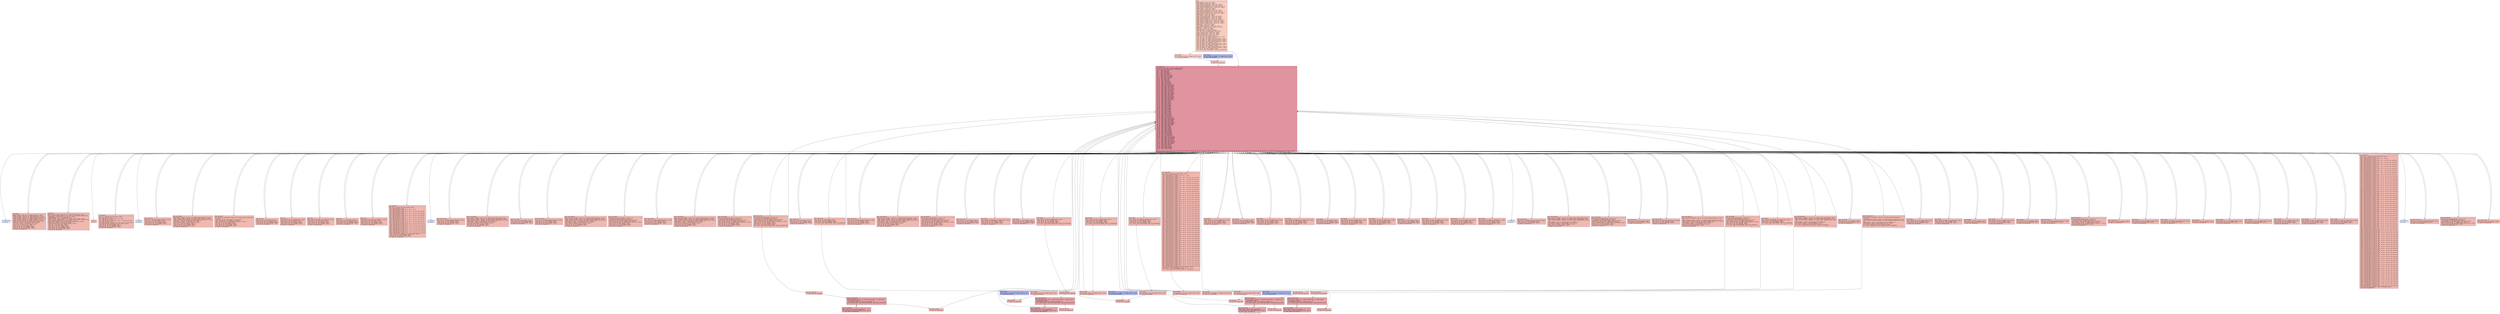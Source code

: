 digraph "CFG for 'chakravyuha_decrypt_string' function" {
	label="CFG for 'chakravyuha_decrypt_string' function";

	Node0x63c56a730540 [shape=record,color="#3d50c3ff", style=filled, fillcolor="#f08b6e70" fontname="Courier",label="{entry:\l|  %dummy.var258 = alloca i32, align 4\l  %cff.state186 = alloca i32, align 4\l  %fake.counter.phialloca182 = alloca i32, align 4\l  %fake.counter174.phialloca = alloca i32, align 4\l  %fake.counter.reload183.alloca = alloca i32, align 4\l  %fake.counter174.reload.alloca = alloca i32, align 4\l  %dummy.var163 = alloca i32, align 4\l  %cff.state110 = alloca i32, align 4\l  %fake.counter.phialloca106 = alloca i32, align 4\l  %fake.counter94.phialloca = alloca i32, align 4\l  %fake.counter.reload107.alloca = alloca i32, align 4\l  %fake.counter94.reload.alloca = alloca i32, align 4\l  %dummy.var83 = alloca i32, align 4\l  %cff.state62 = alloca i32, align 4\l  %fake.counter.phialloca56 = alloca i32, align 4\l  %fake.counter23.phialloca = alloca i32, align 4\l  %fake.counter30.phialloca = alloca i32, align 4\l  %fake.counter37.phialloca = alloca i32, align 4\l  %fake.counter.reload57.alloca = alloca i32, align 4\l  %fake.counter23.reload.alloca = alloca i32, align 4\l  %fake.counter30.reload.alloca = alloca i32, align 4\l  %fake.counter37.reload.alloca = alloca i32, align 4\l  %dummy.var12 = alloca i32, align 4\l  %cff.state5 = alloca i32, align 4\l  %fake.counter.phialloca = alloca i32, align 4\l  %fake.counter.reload.alloca = alloca i32, align 4\l  %dummy.var = alloca i32, align 4\l  %cff.state = alloca i32, align 4\l  %index.phialloca = alloca i32, align 4\l  store i32 undef, ptr %index.phialloca, align 4\l  store i32 0, ptr %index.phialloca, align 4\l  %index.reload2.alloca = alloca i32, align 4\l  %index.reload1.alloca = alloca i32, align 4\l  %index.reload.alloca = alloca i32, align 4\l  store i32 1, ptr %cff.state, align 4\l  store i32 undef, ptr %fake.counter.phialloca, align 4\l  store i32 4, ptr %cff.state5, align 4\l  store i32 undef, ptr %fake.counter.phialloca56, align 4\l  store i32 undef, ptr %fake.counter23.phialloca, align 4\l  store i32 undef, ptr %fake.counter30.phialloca, align 4\l  store i32 undef, ptr %fake.counter37.phialloca, align 4\l  store i32 14, ptr %cff.state62, align 4\l  store i32 undef, ptr %fake.counter.phialloca106, align 4\l  store i32 undef, ptr %fake.counter94.phialloca, align 4\l  store i32 48, ptr %cff.state110, align 4\l  store i32 undef, ptr %fake.counter.phialloca182, align 4\l  store i32 undef, ptr %fake.counter174.phialloca, align 4\l  store i32 67, ptr %cff.state186, align 4\l  br i1 false, label %fake.then292, label %cff.dispatch187\l|{<s0>T|<s1>F}}"];
	Node0x63c56a730540:s0 -> Node0x63c56a776b00;
	Node0x63c56a730540:s1 -> Node0x63c56a784c90;
	Node0x63c56a7304e0 [shape=record,color="#3d50c3ff", style=filled, fillcolor="#dc5d4a70" fontname="Courier",label="{loop_header:\l|  %index.reload3 = load i32, ptr %index.phialloca, align 4\l  %index.reload2 = load i32, ptr %index.phialloca, align 4\l  store i32 %index.reload2, ptr %index.reload2.alloca, align 4\l  %index.reload1 = load i32, ptr %index.phialloca, align 4\l  store i32 %index.reload1, ptr %index.reload1.alloca, align 4\l  %index.reload = load i32, ptr %index.phialloca, align 4\l  store i32 %index.reload, ptr %index.reload.alloca, align 4\l  %loop_cond = icmp slt i32 %index.reload3, %length\l  %cff.next = select i1 %loop_cond, i32 2, i32 3\l  store i32 %cff.next, ptr %cff.state, align 4\l  store i32 4, ptr %cff.state5, align 4\l  store i32 14, ptr %cff.state62, align 4\l  store i32 48, ptr %cff.state110, align 4\l  store i32 67, ptr %cff.state186, align 4\l  br label %cff.dispatch187\l}"];
	Node0x63c56a7304e0 -> Node0x63c56a784c90;
	Node0x63c56a7421f0 [shape=record,color="#3d50c3ff", style=filled, fillcolor="#dc5d4a70" fontname="Courier",label="{loop_body:\l|  %index.reload2.reload = load i32, ptr %index.reload2.alloca, align 4\l  %src_char_ptr = getelementptr i8, ptr %src_ptr, i32 %index.reload2.reload\l  %loaded_byte = load i8, ptr %src_char_ptr, align 1\l  %decrypted_byte = xor i8 %loaded_byte, 106\l  %index.reload1.reload = load i32, ptr %index.reload1.alloca, align 4\l  %dest_char_ptr = getelementptr i8, ptr %dest_ptr, i32 %index.reload1.reload\l  store i8 %decrypted_byte, ptr %dest_char_ptr, align 1\l  %index.reload.reload = load i32, ptr %index.reload.alloca, align 4\l  %next_index = add i32 %index.reload.reload, 1\l  store i32 %next_index, ptr %index.phialloca, align 4\l  store i32 1, ptr %cff.state, align 4\l  store i32 4, ptr %cff.state5, align 4\l  store i32 14, ptr %cff.state62, align 4\l  store i32 48, ptr %cff.state110, align 4\l  store i32 67, ptr %cff.state186, align 4\l  br label %cff.dispatch187\l}"];
	Node0x63c56a7421f0 -> Node0x63c56a784c90;
	Node0x63c56a742280 [shape=record,color="#3d50c3ff", style=filled, fillcolor="#f08b6e70" fontname="Courier",label="{loop_exit:\l|  ret void\l}"];
	Node0x63c56a742310 [shape=record,color="#3d50c3ff", style=filled, fillcolor="#dc5d4a70" fontname="Courier",label="{cff.dispatch:\l|  %cff.cur = load i32, ptr %cff.state, align 4\l  %0 = icmp eq i32 %cff.cur, 1\l  %cff.case.select = select i1 %0, i32 1, i32 5\l  %1 = icmp eq i32 %cff.cur, 2\l  %cff.case.select9 = select i1 %1, i32 2, i32 %cff.case.select\l  %2 = icmp eq i32 %cff.cur, 3\l  %cff.case.select10 = select i1 %2, i32 3, i32 %cff.case.select9\l  store i32 %cff.case.select10, ptr %cff.state5, align 4\l  store i32 14, ptr %cff.state62, align 4\l  store i32 48, ptr %cff.state110, align 4\l  store i32 67, ptr %cff.state186, align 4\l  br label %cff.dispatch187\l}"];
	Node0x63c56a742310 -> Node0x63c56a784c90;
	Node0x63c56a742370 [shape=record,color="#3d50c3ff", style=filled, fillcolor="#c7d7f070" fontname="Courier",label="{cff.default:\l|  unreachable\l}"];
	Node0x63c56a7477b0 [shape=record,color="#3d50c3ff", style=filled, fillcolor="#dc5d4a70" fontname="Courier",label="{fake.loop.entry:\l|  store i32 0, ptr %fake.counter.phialloca, align 4\l  store i32 7, ptr %cff.state5, align 4\l  store i32 14, ptr %cff.state62, align 4\l  store i32 48, ptr %cff.state110, align 4\l  store i32 67, ptr %cff.state186, align 4\l  br label %cff.dispatch187\l}"];
	Node0x63c56a7477b0 -> Node0x63c56a784c90;
	Node0x63c56a747840 [shape=record,color="#3d50c3ff", style=filled, fillcolor="#dc5d4a70" fontname="Courier",label="{fake.loop.header:\l|  %fake.counter.reload4 = load i32, ptr %fake.counter.phialloca, align 4\l  %fake.counter.reload = load i32, ptr %fake.counter.phialloca, align 4\l  store i32 %fake.counter.reload, ptr %fake.counter.reload.alloca, align 4\l  %fake.cond = icmp slt i32 %fake.counter.reload4, 10\l  %cff.next11 = select i1 %fake.cond, i32 8, i32 9\l  store i32 %cff.next11, ptr %cff.state5, align 4\l  store i32 14, ptr %cff.state62, align 4\l  store i32 48, ptr %cff.state110, align 4\l  store i32 67, ptr %cff.state186, align 4\l  br label %cff.dispatch187\l}"];
	Node0x63c56a747840 -> Node0x63c56a784c90;
	Node0x63c56a7478d0 [shape=record,color="#3d50c3ff", style=filled, fillcolor="#dc5d4a70" fontname="Courier",label="{fake.loop.body:\l|  %fake.counter.reload.reload = load i32, ptr %fake.counter.reload.alloca,\l... align 4\l  %fake.inc = add i32 %fake.counter.reload.reload, 1\l  store volatile i32 1, ptr %dummy.var, align 4\l  store i32 %fake.inc, ptr %fake.counter.phialloca, align 4\l  store i32 7, ptr %cff.state5, align 4\l  store i32 14, ptr %cff.state62, align 4\l  store i32 48, ptr %cff.state110, align 4\l  store i32 67, ptr %cff.state186, align 4\l  br label %cff.dispatch187\l}"];
	Node0x63c56a7478d0 -> Node0x63c56a784c90;
	Node0x63c56a747960 [shape=record,color="#3d50c3ff", style=filled, fillcolor="#dc5d4a70" fontname="Courier",label="{fake.loop.exit:\l|  store i32 4, ptr %cff.state5, align 4\l  store i32 14, ptr %cff.state62, align 4\l  store i32 48, ptr %cff.state110, align 4\l  store i32 67, ptr %cff.state186, align 4\l  br label %cff.dispatch187\l}"];
	Node0x63c56a747960 -> Node0x63c56a784c90;
	Node0x63c56a747f40 [shape=record,color="#3d50c3ff", style=filled, fillcolor="#dc5d4a70" fontname="Courier",label="{fake.then:\l|  store volatile i32 57, ptr %dummy.var, align 4\l  store i32 12, ptr %cff.state5, align 4\l  store i32 14, ptr %cff.state62, align 4\l  store i32 48, ptr %cff.state110, align 4\l  store i32 67, ptr %cff.state186, align 4\l  br label %cff.dispatch187\l}"];
	Node0x63c56a747f40 -> Node0x63c56a784c90;
	Node0x63c56a747fd0 [shape=record,color="#3d50c3ff", style=filled, fillcolor="#dc5d4a70" fontname="Courier",label="{fake.else:\l|  store volatile i32 17280, ptr %dummy.var, align 4\l  store i32 12, ptr %cff.state5, align 4\l  store i32 14, ptr %cff.state62, align 4\l  store i32 48, ptr %cff.state110, align 4\l  store i32 67, ptr %cff.state186, align 4\l  br label %cff.dispatch187\l}"];
	Node0x63c56a747fd0 -> Node0x63c56a784c90;
	Node0x63c56a748060 [shape=record,color="#3d50c3ff", style=filled, fillcolor="#dc5d4a70" fontname="Courier",label="{fake.merge:\l|  store i32 4, ptr %cff.state5, align 4\l  store i32 14, ptr %cff.state62, align 4\l  store i32 48, ptr %cff.state110, align 4\l  store i32 67, ptr %cff.state186, align 4\l  br label %cff.dispatch187\l}"];
	Node0x63c56a748060 -> Node0x63c56a784c90;
	Node0x63c56a7483c0 [shape=record,color="#3d50c3ff", style=filled, fillcolor="#dc5d4a70" fontname="Courier",label="{fake.block:\l|  store volatile i32 -2670, ptr %dummy.var, align 4\l  store i32 4, ptr %cff.state5, align 4\l  store i32 14, ptr %cff.state62, align 4\l  store i32 48, ptr %cff.state110, align 4\l  store i32 67, ptr %cff.state186, align 4\l  br label %cff.dispatch187\l}"];
	Node0x63c56a7483c0 -> Node0x63c56a784c90;
	Node0x63c56a747aa0 [shape=record,color="#3d50c3ff", style=filled, fillcolor="#dc5d4a70" fontname="Courier",label="{cff.dispatch6:\l|  %cff.cur8 = load i32, ptr %cff.state5, align 4\l  %3 = icmp eq i32 %cff.cur8, 1\l  %cff.case.select66 = select i1 %3, i32 1, i32 15\l  %4 = icmp eq i32 %cff.cur8, 2\l  %cff.case.select67 = select i1 %4, i32 2, i32 %cff.case.select66\l  %5 = icmp eq i32 %cff.cur8, 3\l  %cff.case.select68 = select i1 %5, i32 3, i32 %cff.case.select67\l  %6 = icmp eq i32 %cff.cur8, 4\l  %cff.case.select69 = select i1 %6, i32 4, i32 %cff.case.select68\l  %7 = icmp eq i32 %cff.cur8, 5\l  %cff.case.select70 = select i1 %7, i32 5, i32 %cff.case.select69\l  %8 = icmp eq i32 %cff.cur8, 6\l  %cff.case.select71 = select i1 %8, i32 6, i32 %cff.case.select70\l  %9 = icmp eq i32 %cff.cur8, 7\l  %cff.case.select72 = select i1 %9, i32 7, i32 %cff.case.select71\l  %10 = icmp eq i32 %cff.cur8, 8\l  %cff.case.select73 = select i1 %10, i32 8, i32 %cff.case.select72\l  %11 = icmp eq i32 %cff.cur8, 9\l  %cff.case.select74 = select i1 %11, i32 9, i32 %cff.case.select73\l  %12 = icmp eq i32 %cff.cur8, 10\l  %cff.case.select75 = select i1 %12, i32 10, i32 %cff.case.select74\l  %13 = icmp eq i32 %cff.cur8, 11\l  %cff.case.select76 = select i1 %13, i32 11, i32 %cff.case.select75\l  %14 = icmp eq i32 %cff.cur8, 12\l  %cff.case.select77 = select i1 %14, i32 12, i32 %cff.case.select76\l  %15 = icmp eq i32 %cff.cur8, 13\l  %cff.case.select78 = select i1 %15, i32 13, i32 %cff.case.select77\l  store i32 %cff.case.select78, ptr %cff.state62, align 4\l  store i32 48, ptr %cff.state110, align 4\l  store i32 67, ptr %cff.state186, align 4\l  br label %cff.dispatch187\l}"];
	Node0x63c56a747aa0 -> Node0x63c56a784c90;
	Node0x63c56a747b00 [shape=record,color="#3d50c3ff", style=filled, fillcolor="#c7d7f070" fontname="Courier",label="{cff.default7:\l|  unreachable\l}"];
	Node0x63c56a7488b0 [shape=record,color="#3d50c3ff", style=filled, fillcolor="#dc5d4a70" fontname="Courier",label="{fake.loop.entry13:\l|  store i32 0, ptr %fake.counter.phialloca56, align 4\l  store i32 17, ptr %cff.state62, align 4\l  store i32 48, ptr %cff.state110, align 4\l  store i32 67, ptr %cff.state186, align 4\l  br label %cff.dispatch187\l}"];
	Node0x63c56a7488b0 -> Node0x63c56a784c90;
	Node0x63c56a748910 [shape=record,color="#3d50c3ff", style=filled, fillcolor="#dc5d4a70" fontname="Courier",label="{fake.loop.header14:\l|  %fake.counter.reload58 = load i32, ptr %fake.counter.phialloca56, align 4\l  %fake.counter.reload57 = load i32, ptr %fake.counter.phialloca56, align 4\l  store i32 %fake.counter.reload57, ptr %fake.counter.reload57.alloca, align 4\l  %fake.cond17 = icmp slt i32 %fake.counter.reload58, 10\l  %cff.next79 = select i1 %fake.cond17, i32 18, i32 19\l  store i32 %cff.next79, ptr %cff.state62, align 4\l  store i32 48, ptr %cff.state110, align 4\l  store i32 67, ptr %cff.state186, align 4\l  br label %cff.dispatch187\l}"];
	Node0x63c56a748910 -> Node0x63c56a784c90;
	Node0x63c56a7489a0 [shape=record,color="#3d50c3ff", style=filled, fillcolor="#dc5d4a70" fontname="Courier",label="{fake.loop.body15:\l|  %fake.counter.reload57.reload = load i32, ptr\l... %fake.counter.reload57.alloca, align 4\l  %fake.inc18 = add i32 %fake.counter.reload57.reload, 1\l  store volatile i32 301, ptr %dummy.var12, align 4\l  store i32 %fake.inc18, ptr %fake.counter.phialloca56, align 4\l  store i32 17, ptr %cff.state62, align 4\l  store i32 48, ptr %cff.state110, align 4\l  store i32 67, ptr %cff.state186, align 4\l  br i1 false, label %fake.loop.entry265, label %cff.dispatch187\l|{<s0>T|<s1>F}}"];
	Node0x63c56a7489a0:s0 -> Node0x63c56a774af0;
	Node0x63c56a7489a0:s1 -> Node0x63c56a784c90;
	Node0x63c56a748a30 [shape=record,color="#3d50c3ff", style=filled, fillcolor="#dc5d4a70" fontname="Courier",label="{fake.loop.exit16:\l|  store i32 14, ptr %cff.state62, align 4\l  store i32 48, ptr %cff.state110, align 4\l  store i32 67, ptr %cff.state186, align 4\l  br label %cff.dispatch187\l}"];
	Node0x63c56a748a30 -> Node0x63c56a784c90;
	Node0x63c56a749100 [shape=record,color="#3d50c3ff", style=filled, fillcolor="#dc5d4a70" fontname="Courier",label="{fake.loop.entry19:\l|  store i32 0, ptr %fake.counter23.phialloca, align 4\l  store i32 21, ptr %cff.state62, align 4\l  store i32 48, ptr %cff.state110, align 4\l  store i32 67, ptr %cff.state186, align 4\l  br label %cff.dispatch187\l}"];
	Node0x63c56a749100 -> Node0x63c56a784c90;
	Node0x63c56a752850 [shape=record,color="#3d50c3ff", style=filled, fillcolor="#dc5d4a70" fontname="Courier",label="{fake.loop.header20:\l|  %fake.counter23.reload59 = load i32, ptr %fake.counter23.phialloca, align 4\l  %fake.counter23.reload = load i32, ptr %fake.counter23.phialloca, align 4\l  store i32 %fake.counter23.reload, ptr %fake.counter23.reload.alloca, align 4\l  %fake.cond24 = icmp slt i32 %fake.counter23.reload59, 10\l  %cff.next80 = select i1 %fake.cond24, i32 22, i32 23\l  store i32 %cff.next80, ptr %cff.state62, align 4\l  store i32 48, ptr %cff.state110, align 4\l  store i32 67, ptr %cff.state186, align 4\l  br label %cff.dispatch187\l}"];
	Node0x63c56a752850 -> Node0x63c56a784c90;
	Node0x63c56a7528e0 [shape=record,color="#3d50c3ff", style=filled, fillcolor="#dc5d4a70" fontname="Courier",label="{fake.loop.body21:\l|  %fake.counter23.reload.reload = load i32, ptr\l... %fake.counter23.reload.alloca, align 4\l  %fake.inc25 = add i32 %fake.counter23.reload.reload, 1\l  store volatile i32 146, ptr %dummy.var12, align 4\l  store i32 %fake.inc25, ptr %fake.counter23.phialloca, align 4\l  store i32 21, ptr %cff.state62, align 4\l  store i32 48, ptr %cff.state110, align 4\l  store i32 67, ptr %cff.state186, align 4\l  br label %cff.dispatch187\l}"];
	Node0x63c56a7528e0 -> Node0x63c56a784c90;
	Node0x63c56a752970 [shape=record,color="#3d50c3ff", style=filled, fillcolor="#dc5d4a70" fontname="Courier",label="{fake.loop.exit22:\l|  store i32 14, ptr %cff.state62, align 4\l  store i32 48, ptr %cff.state110, align 4\l  store i32 67, ptr %cff.state186, align 4\l  br i1 false, label %fake.then289, label %cff.dispatch187\l|{<s0>T|<s1>F}}"];
	Node0x63c56a752970:s0 -> Node0x63c56a776680;
	Node0x63c56a752970:s1 -> Node0x63c56a784c90;
	Node0x63c56a7530a0 [shape=record,color="#3d50c3ff", style=filled, fillcolor="#dc5d4a70" fontname="Courier",label="{fake.loop.entry26:\l|  store i32 0, ptr %fake.counter30.phialloca, align 4\l  store i32 25, ptr %cff.state62, align 4\l  store i32 48, ptr %cff.state110, align 4\l  store i32 67, ptr %cff.state186, align 4\l  br label %cff.dispatch187\l}"];
	Node0x63c56a7530a0 -> Node0x63c56a784c90;
	Node0x63c56a753130 [shape=record,color="#3d50c3ff", style=filled, fillcolor="#dc5d4a70" fontname="Courier",label="{fake.loop.header27:\l|  %fake.counter30.reload60 = load i32, ptr %fake.counter30.phialloca, align 4\l  %fake.counter30.reload = load i32, ptr %fake.counter30.phialloca, align 4\l  store i32 %fake.counter30.reload, ptr %fake.counter30.reload.alloca, align 4\l  %fake.cond31 = icmp slt i32 %fake.counter30.reload60, 10\l  %cff.next81 = select i1 %fake.cond31, i32 26, i32 27\l  store i32 %cff.next81, ptr %cff.state62, align 4\l  store i32 48, ptr %cff.state110, align 4\l  store i32 67, ptr %cff.state186, align 4\l  br label %cff.dispatch187\l}"];
	Node0x63c56a753130 -> Node0x63c56a784c90;
	Node0x63c56a7531c0 [shape=record,color="#3d50c3ff", style=filled, fillcolor="#dc5d4a70" fontname="Courier",label="{fake.loop.body28:\l|  %fake.counter30.reload.reload = load i32, ptr\l... %fake.counter30.reload.alloca, align 4\l  %fake.inc32 = add i32 %fake.counter30.reload.reload, 1\l  store volatile i32 85, ptr %dummy.var12, align 4\l  store i32 %fake.inc32, ptr %fake.counter30.phialloca, align 4\l  store i32 25, ptr %cff.state62, align 4\l  store i32 48, ptr %cff.state110, align 4\l  store i32 67, ptr %cff.state186, align 4\l  br label %cff.dispatch187\l}"];
	Node0x63c56a7531c0 -> Node0x63c56a784c90;
	Node0x63c56a753250 [shape=record,color="#3d50c3ff", style=filled, fillcolor="#dc5d4a70" fontname="Courier",label="{fake.loop.exit29:\l|  store i32 14, ptr %cff.state62, align 4\l  store i32 48, ptr %cff.state110, align 4\l  store i32 67, ptr %cff.state186, align 4\l  br label %cff.dispatch187\l}"];
	Node0x63c56a753250 -> Node0x63c56a784c90;
	Node0x63c56a7538f0 [shape=record,color="#3d50c3ff", style=filled, fillcolor="#dc5d4a70" fontname="Courier",label="{fake.loop.entry33:\l|  store i32 0, ptr %fake.counter37.phialloca, align 4\l  store i32 29, ptr %cff.state62, align 4\l  store i32 48, ptr %cff.state110, align 4\l  store i32 67, ptr %cff.state186, align 4\l  br label %cff.dispatch187\l}"];
	Node0x63c56a7538f0 -> Node0x63c56a784c90;
	Node0x63c56a753980 [shape=record,color="#3d50c3ff", style=filled, fillcolor="#dc5d4a70" fontname="Courier",label="{fake.loop.header34:\l|  %fake.counter37.reload61 = load i32, ptr %fake.counter37.phialloca, align 4\l  %fake.counter37.reload = load i32, ptr %fake.counter37.phialloca, align 4\l  store i32 %fake.counter37.reload, ptr %fake.counter37.reload.alloca, align 4\l  %fake.cond38 = icmp slt i32 %fake.counter37.reload61, 10\l  %cff.next82 = select i1 %fake.cond38, i32 30, i32 31\l  store i32 %cff.next82, ptr %cff.state62, align 4\l  store i32 48, ptr %cff.state110, align 4\l  store i32 67, ptr %cff.state186, align 4\l  br label %cff.dispatch187\l}"];
	Node0x63c56a753980 -> Node0x63c56a784c90;
	Node0x63c56a753a10 [shape=record,color="#3d50c3ff", style=filled, fillcolor="#dc5d4a70" fontname="Courier",label="{fake.loop.body35:\l|  %fake.counter37.reload.reload = load i32, ptr\l... %fake.counter37.reload.alloca, align 4\l  %fake.inc39 = add i32 %fake.counter37.reload.reload, 1\l  store volatile i32 216, ptr %dummy.var12, align 4\l  store i32 %fake.inc39, ptr %fake.counter37.phialloca, align 4\l  store i32 29, ptr %cff.state62, align 4\l  store i32 48, ptr %cff.state110, align 4\l  store i32 67, ptr %cff.state186, align 4\l  br label %cff.dispatch187\l}"];
	Node0x63c56a753a10 -> Node0x63c56a784c90;
	Node0x63c56a753aa0 [shape=record,color="#3d50c3ff", style=filled, fillcolor="#dc5d4a70" fontname="Courier",label="{fake.loop.exit36:\l|  store i32 14, ptr %cff.state62, align 4\l  store i32 48, ptr %cff.state110, align 4\l  store i32 67, ptr %cff.state186, align 4\l  br label %cff.dispatch187\l}"];
	Node0x63c56a753aa0 -> Node0x63c56a784c90;
	Node0x63c56a754110 [shape=record,color="#3d50c3ff", style=filled, fillcolor="#dc5d4a70" fontname="Courier",label="{fake.then40:\l|  store volatile i32 87, ptr %dummy.var12, align 4\l  store i32 34, ptr %cff.state62, align 4\l  store i32 48, ptr %cff.state110, align 4\l  store i32 67, ptr %cff.state186, align 4\l  br i1 false, label %fake.loop.entry279, label %cff.dispatch187\l|{<s0>T|<s1>F}}"];
	Node0x63c56a754110:s0 -> Node0x63c56a775a70;
	Node0x63c56a754110:s1 -> Node0x63c56a784c90;
	Node0x63c56a7541a0 [shape=record,color="#3d50c3ff", style=filled, fillcolor="#dc5d4a70" fontname="Courier",label="{fake.else41:\l|  store volatile i32 87091200, ptr %dummy.var12, align 4\l  store i32 34, ptr %cff.state62, align 4\l  store i32 48, ptr %cff.state110, align 4\l  store i32 67, ptr %cff.state186, align 4\l  br label %cff.dispatch187\l}"];
	Node0x63c56a7541a0 -> Node0x63c56a784c90;
	Node0x63c56a754230 [shape=record,color="#3d50c3ff", style=filled, fillcolor="#dc5d4a70" fontname="Courier",label="{fake.merge42:\l|  store i32 14, ptr %cff.state62, align 4\l  store i32 48, ptr %cff.state110, align 4\l  store i32 67, ptr %cff.state186, align 4\l  br label %cff.dispatch187\l}"];
	Node0x63c56a754230 -> Node0x63c56a784c90;
	Node0x63c56a754590 [shape=record,color="#3d50c3ff", style=filled, fillcolor="#dc5d4a70" fontname="Courier",label="{fake.then43:\l|  store volatile i32 57, ptr %dummy.var12, align 4\l  store i32 37, ptr %cff.state62, align 4\l  store i32 48, ptr %cff.state110, align 4\l  store i32 67, ptr %cff.state186, align 4\l  br label %cff.dispatch187\l}"];
	Node0x63c56a754590 -> Node0x63c56a784c90;
	Node0x63c56a754620 [shape=record,color="#3d50c3ff", style=filled, fillcolor="#dc5d4a70" fontname="Courier",label="{fake.else44:\l|  store volatile i32 17280, ptr %dummy.var12, align 4\l  store i32 37, ptr %cff.state62, align 4\l  store i32 48, ptr %cff.state110, align 4\l  store i32 67, ptr %cff.state186, align 4\l  br i1 false, label %fake.then286, label %cff.dispatch187\l|{<s0>T|<s1>F}}"];
	Node0x63c56a754620:s0 -> Node0x63c56a776200;
	Node0x63c56a754620:s1 -> Node0x63c56a784c90;
	Node0x63c56a7546b0 [shape=record,color="#3d50c3ff", style=filled, fillcolor="#dc5d4a70" fontname="Courier",label="{fake.merge45:\l|  store i32 14, ptr %cff.state62, align 4\l  store i32 48, ptr %cff.state110, align 4\l  store i32 67, ptr %cff.state186, align 4\l  br label %cff.dispatch187\l}"];
	Node0x63c56a7546b0 -> Node0x63c56a784c90;
	Node0x63c56a754a10 [shape=record,color="#3d50c3ff", style=filled, fillcolor="#dc5d4a70" fontname="Courier",label="{fake.then46:\l|  store volatile i32 87, ptr %dummy.var12, align 4\l  store i32 40, ptr %cff.state62, align 4\l  store i32 48, ptr %cff.state110, align 4\l  store i32 67, ptr %cff.state186, align 4\l  br label %cff.dispatch187\l}"];
	Node0x63c56a754a10 -> Node0x63c56a784c90;
	Node0x63c56a754aa0 [shape=record,color="#3d50c3ff", style=filled, fillcolor="#dc5d4a70" fontname="Courier",label="{fake.else47:\l|  store volatile i32 87091200, ptr %dummy.var12, align 4\l  store i32 40, ptr %cff.state62, align 4\l  store i32 48, ptr %cff.state110, align 4\l  store i32 67, ptr %cff.state186, align 4\l  br label %cff.dispatch187\l}"];
	Node0x63c56a754aa0 -> Node0x63c56a784c90;
	Node0x63c56a754b30 [shape=record,color="#3d50c3ff", style=filled, fillcolor="#dc5d4a70" fontname="Courier",label="{fake.merge48:\l|  store i32 14, ptr %cff.state62, align 4\l  store i32 48, ptr %cff.state110, align 4\l  store i32 67, ptr %cff.state186, align 4\l  br label %cff.dispatch187\l}"];
	Node0x63c56a754b30 -> Node0x63c56a784c90;
	Node0x63c56a754e90 [shape=record,color="#3d50c3ff", style=filled, fillcolor="#dc5d4a70" fontname="Courier",label="{fake.then49:\l|  store volatile i32 48, ptr %dummy.var12, align 4\l  store i32 43, ptr %cff.state62, align 4\l  store i32 48, ptr %cff.state110, align 4\l  store i32 67, ptr %cff.state186, align 4\l  br label %cff.dispatch187\l}"];
	Node0x63c56a754e90 -> Node0x63c56a784c90;
	Node0x63c56a754f20 [shape=record,color="#3d50c3ff", style=filled, fillcolor="#dc5d4a70" fontname="Courier",label="{fake.else50:\l|  store volatile i32 576, ptr %dummy.var12, align 4\l  store i32 43, ptr %cff.state62, align 4\l  store i32 48, ptr %cff.state110, align 4\l  store i32 67, ptr %cff.state186, align 4\l  br label %cff.dispatch187\l}"];
	Node0x63c56a754f20 -> Node0x63c56a784c90;
	Node0x63c56a754fb0 [shape=record,color="#3d50c3ff", style=filled, fillcolor="#dc5d4a70" fontname="Courier",label="{fake.merge51:\l|  store i32 14, ptr %cff.state62, align 4\l  store i32 48, ptr %cff.state110, align 4\l  store i32 67, ptr %cff.state186, align 4\l  br label %cff.dispatch187\l}"];
	Node0x63c56a754fb0 -> Node0x63c56a784c90;
	Node0x63c56a755310 [shape=record,color="#3d50c3ff", style=filled, fillcolor="#dc5d4a70" fontname="Courier",label="{fake.block52:\l|  store volatile i32 961, ptr %dummy.var12, align 4\l  store i32 14, ptr %cff.state62, align 4\l  store i32 48, ptr %cff.state110, align 4\l  store i32 67, ptr %cff.state186, align 4\l  br label %cff.dispatch187\l}"];
	Node0x63c56a755310 -> Node0x63c56a784c90;
	Node0x63c56a7555b0 [shape=record,color="#3d50c3ff", style=filled, fillcolor="#dc5d4a70" fontname="Courier",label="{fake.block53:\l|  store volatile i32 0, ptr %dummy.var12, align 4\l  store i32 14, ptr %cff.state62, align 4\l  store i32 48, ptr %cff.state110, align 4\l  store i32 67, ptr %cff.state186, align 4\l  br label %cff.dispatch187\l}"];
	Node0x63c56a7555b0 -> Node0x63c56a784c90;
	Node0x63c56a755790 [shape=record,color="#3d50c3ff", style=filled, fillcolor="#dc5d4a70" fontname="Courier",label="{fake.block54:\l|  store volatile i32 51, ptr %dummy.var12, align 4\l  store i32 14, ptr %cff.state62, align 4\l  store i32 48, ptr %cff.state110, align 4\l  store i32 67, ptr %cff.state186, align 4\l  br i1 false, label %fake.block299, label %cff.dispatch187\l|{<s0>T|<s1>F}}"];
	Node0x63c56a755790:s0 -> Node0x63c56a777670;
	Node0x63c56a755790:s1 -> Node0x63c56a784c90;
	Node0x63c56a74b4b0 [shape=record,color="#3d50c3ff", style=filled, fillcolor="#dc5d4a70" fontname="Courier",label="{fake.block55:\l|  store volatile i32 1008, ptr %dummy.var12, align 4\l  store i32 14, ptr %cff.state62, align 4\l  store i32 48, ptr %cff.state110, align 4\l  store i32 67, ptr %cff.state186, align 4\l  br label %cff.dispatch187\l}"];
	Node0x63c56a74b4b0 -> Node0x63c56a784c90;
	Node0x63c56a748b70 [shape=record,color="#3d50c3ff", style=filled, fillcolor="#dc5d4a70" fontname="Courier",label="{cff.dispatch63:\l|  %cff.cur65 = load i32, ptr %cff.state62, align 4\l  %16 = icmp eq i32 %cff.cur65, 1\l  %cff.case.select114 = select i1 %16, i32 1, i32 49\l  %17 = icmp eq i32 %cff.cur65, 2\l  %cff.case.select115 = select i1 %17, i32 2, i32 %cff.case.select114\l  %18 = icmp eq i32 %cff.cur65, 3\l  %cff.case.select116 = select i1 %18, i32 3, i32 %cff.case.select115\l  %19 = icmp eq i32 %cff.cur65, 4\l  %cff.case.select117 = select i1 %19, i32 4, i32 %cff.case.select116\l  %20 = icmp eq i32 %cff.cur65, 5\l  %cff.case.select118 = select i1 %20, i32 5, i32 %cff.case.select117\l  %21 = icmp eq i32 %cff.cur65, 6\l  %cff.case.select119 = select i1 %21, i32 6, i32 %cff.case.select118\l  %22 = icmp eq i32 %cff.cur65, 7\l  %cff.case.select120 = select i1 %22, i32 7, i32 %cff.case.select119\l  %23 = icmp eq i32 %cff.cur65, 8\l  %cff.case.select121 = select i1 %23, i32 8, i32 %cff.case.select120\l  %24 = icmp eq i32 %cff.cur65, 9\l  %cff.case.select122 = select i1 %24, i32 9, i32 %cff.case.select121\l  %25 = icmp eq i32 %cff.cur65, 10\l  %cff.case.select123 = select i1 %25, i32 10, i32 %cff.case.select122\l  %26 = icmp eq i32 %cff.cur65, 11\l  %cff.case.select124 = select i1 %26, i32 11, i32 %cff.case.select123\l  %27 = icmp eq i32 %cff.cur65, 12\l  %cff.case.select125 = select i1 %27, i32 12, i32 %cff.case.select124\l  %28 = icmp eq i32 %cff.cur65, 13\l  %cff.case.select126 = select i1 %28, i32 13, i32 %cff.case.select125\l  %29 = icmp eq i32 %cff.cur65, 14\l  %cff.case.select127 = select i1 %29, i32 14, i32 %cff.case.select126\l  %30 = icmp eq i32 %cff.cur65, 15\l  %cff.case.select128 = select i1 %30, i32 15, i32 %cff.case.select127\l  %31 = icmp eq i32 %cff.cur65, 16\l  %cff.case.select129 = select i1 %31, i32 16, i32 %cff.case.select128\l  %32 = icmp eq i32 %cff.cur65, 17\l  %cff.case.select130 = select i1 %32, i32 17, i32 %cff.case.select129\l  %33 = icmp eq i32 %cff.cur65, 18\l  %cff.case.select131 = select i1 %33, i32 18, i32 %cff.case.select130\l  %34 = icmp eq i32 %cff.cur65, 19\l  %cff.case.select132 = select i1 %34, i32 19, i32 %cff.case.select131\l  %35 = icmp eq i32 %cff.cur65, 20\l  %cff.case.select133 = select i1 %35, i32 20, i32 %cff.case.select132\l  %36 = icmp eq i32 %cff.cur65, 21\l  %cff.case.select134 = select i1 %36, i32 21, i32 %cff.case.select133\l  %37 = icmp eq i32 %cff.cur65, 22\l  %cff.case.select135 = select i1 %37, i32 22, i32 %cff.case.select134\l  %38 = icmp eq i32 %cff.cur65, 23\l  %cff.case.select136 = select i1 %38, i32 23, i32 %cff.case.select135\l  %39 = icmp eq i32 %cff.cur65, 24\l  %cff.case.select137 = select i1 %39, i32 24, i32 %cff.case.select136\l  %40 = icmp eq i32 %cff.cur65, 25\l  %cff.case.select138 = select i1 %40, i32 25, i32 %cff.case.select137\l  %41 = icmp eq i32 %cff.cur65, 26\l  %cff.case.select139 = select i1 %41, i32 26, i32 %cff.case.select138\l  %42 = icmp eq i32 %cff.cur65, 27\l  %cff.case.select140 = select i1 %42, i32 27, i32 %cff.case.select139\l  %43 = icmp eq i32 %cff.cur65, 28\l  %cff.case.select141 = select i1 %43, i32 28, i32 %cff.case.select140\l  %44 = icmp eq i32 %cff.cur65, 29\l  %cff.case.select142 = select i1 %44, i32 29, i32 %cff.case.select141\l  %45 = icmp eq i32 %cff.cur65, 30\l  %cff.case.select143 = select i1 %45, i32 30, i32 %cff.case.select142\l  %46 = icmp eq i32 %cff.cur65, 31\l  %cff.case.select144 = select i1 %46, i32 31, i32 %cff.case.select143\l  %47 = icmp eq i32 %cff.cur65, 32\l  %cff.case.select145 = select i1 %47, i32 32, i32 %cff.case.select144\l  %48 = icmp eq i32 %cff.cur65, 33\l  %cff.case.select146 = select i1 %48, i32 33, i32 %cff.case.select145\l  %49 = icmp eq i32 %cff.cur65, 34\l  %cff.case.select147 = select i1 %49, i32 34, i32 %cff.case.select146\l  %50 = icmp eq i32 %cff.cur65, 35\l  %cff.case.select148 = select i1 %50, i32 35, i32 %cff.case.select147\l  %51 = icmp eq i32 %cff.cur65, 36\l  %cff.case.select149 = select i1 %51, i32 36, i32 %cff.case.select148\l  %52 = icmp eq i32 %cff.cur65, 37\l  %cff.case.select150 = select i1 %52, i32 37, i32 %cff.case.select149\l  %53 = icmp eq i32 %cff.cur65, 38\l  %cff.case.select151 = select i1 %53, i32 38, i32 %cff.case.select150\l  %54 = icmp eq i32 %cff.cur65, 39\l  %cff.case.select152 = select i1 %54, i32 39, i32 %cff.case.select151\l  %55 = icmp eq i32 %cff.cur65, 40\l  %cff.case.select153 = select i1 %55, i32 40, i32 %cff.case.select152\l  %56 = icmp eq i32 %cff.cur65, 41\l  %cff.case.select154 = select i1 %56, i32 41, i32 %cff.case.select153\l  %57 = icmp eq i32 %cff.cur65, 42\l  %cff.case.select155 = select i1 %57, i32 42, i32 %cff.case.select154\l  %58 = icmp eq i32 %cff.cur65, 43\l  %cff.case.select156 = select i1 %58, i32 43, i32 %cff.case.select155\l  %59 = icmp eq i32 %cff.cur65, 44\l  %cff.case.select157 = select i1 %59, i32 44, i32 %cff.case.select156\l  %60 = icmp eq i32 %cff.cur65, 45\l  %cff.case.select158 = select i1 %60, i32 45, i32 %cff.case.select157\l  %61 = icmp eq i32 %cff.cur65, 46\l  %cff.case.select159 = select i1 %61, i32 46, i32 %cff.case.select158\l  %62 = icmp eq i32 %cff.cur65, 47\l  %cff.case.select160 = select i1 %62, i32 47, i32 %cff.case.select159\l  store i32 %cff.case.select160, ptr %cff.state110, align 4\l  store i32 67, ptr %cff.state186, align 4\l  br i1 false, label %fake.block298, label %cff.dispatch187\l|{<s0>T|<s1>F}}"];
	Node0x63c56a748b70:s0 -> Node0x63c56a777400;
	Node0x63c56a748b70:s1 -> Node0x63c56a784c90;
	Node0x63c56a748bd0 [shape=record,color="#3d50c3ff", style=filled, fillcolor="#cbd8ee70" fontname="Courier",label="{cff.default64:\l|  unreachable\l}"];
	Node0x63c56a7514e0 [shape=record,color="#3d50c3ff", style=filled, fillcolor="#dc5d4a70" fontname="Courier",label="{fake.loop.entry84:\l|  store i32 0, ptr %fake.counter.phialloca106, align 4\l  store i32 51, ptr %cff.state110, align 4\l  store i32 67, ptr %cff.state186, align 4\l  br label %cff.dispatch187\l}"];
	Node0x63c56a7514e0 -> Node0x63c56a784c90;
	Node0x63c56a751540 [shape=record,color="#3d50c3ff", style=filled, fillcolor="#dc5d4a70" fontname="Courier",label="{fake.loop.header85:\l|  %fake.counter.reload108 = load i32, ptr %fake.counter.phialloca106, align 4\l  %fake.counter.reload107 = load i32, ptr %fake.counter.phialloca106, align 4\l  store i32 %fake.counter.reload107, ptr %fake.counter.reload107.alloca, align\l... 4\l  %fake.cond88 = icmp slt i32 %fake.counter.reload108, 10\l  %cff.next161 = select i1 %fake.cond88, i32 52, i32 53\l  store i32 %cff.next161, ptr %cff.state110, align 4\l  store i32 67, ptr %cff.state186, align 4\l  br label %cff.dispatch187\l}"];
	Node0x63c56a751540 -> Node0x63c56a784c90;
	Node0x63c56a7515d0 [shape=record,color="#3d50c3ff", style=filled, fillcolor="#dc5d4a70" fontname="Courier",label="{fake.loop.body86:\l|  %fake.counter.reload107.reload = load i32, ptr\l... %fake.counter.reload107.alloca, align 4\l  %fake.inc89 = add i32 %fake.counter.reload107.reload, 1\l  store volatile i32 2436, ptr %dummy.var83, align 4\l  store i32 %fake.inc89, ptr %fake.counter.phialloca106, align 4\l  store i32 51, ptr %cff.state110, align 4\l  store i32 67, ptr %cff.state186, align 4\l  br label %cff.dispatch187\l}"];
	Node0x63c56a7515d0 -> Node0x63c56a784c90;
	Node0x63c56a751660 [shape=record,color="#3d50c3ff", style=filled, fillcolor="#dc5d4a70" fontname="Courier",label="{fake.loop.exit87:\l|  store i32 48, ptr %cff.state110, align 4\l  store i32 67, ptr %cff.state186, align 4\l  br label %cff.dispatch187\l}"];
	Node0x63c56a751660 -> Node0x63c56a784c90;
	Node0x63c56a751d00 [shape=record,color="#3d50c3ff", style=filled, fillcolor="#dc5d4a70" fontname="Courier",label="{fake.loop.entry90:\l|  store i32 0, ptr %fake.counter94.phialloca, align 4\l  store i32 55, ptr %cff.state110, align 4\l  store i32 67, ptr %cff.state186, align 4\l  br label %cff.dispatch187\l}"];
	Node0x63c56a751d00 -> Node0x63c56a784c90;
	Node0x63c56a751d90 [shape=record,color="#3d50c3ff", style=filled, fillcolor="#dc5d4a70" fontname="Courier",label="{fake.loop.header91:\l|  %fake.counter94.reload109 = load i32, ptr %fake.counter94.phialloca, align\l... 4\l  %fake.counter94.reload = load i32, ptr %fake.counter94.phialloca, align 4\l  store i32 %fake.counter94.reload, ptr %fake.counter94.reload.alloca, align 4\l  %fake.cond95 = icmp slt i32 %fake.counter94.reload109, 10\l  %cff.next162 = select i1 %fake.cond95, i32 56, i32 57\l  store i32 %cff.next162, ptr %cff.state110, align 4\l  store i32 67, ptr %cff.state186, align 4\l  br label %cff.dispatch187\l}"];
	Node0x63c56a751d90 -> Node0x63c56a784c90;
	Node0x63c56a751e20 [shape=record,color="#3d50c3ff", style=filled, fillcolor="#dc5d4a70" fontname="Courier",label="{fake.loop.body92:\l|  %fake.counter94.reload.reload = load i32, ptr\l... %fake.counter94.reload.alloca, align 4\l  %fake.inc96 = add i32 %fake.counter94.reload.reload, 1\l  store volatile i32 20, ptr %dummy.var83, align 4\l  store i32 %fake.inc96, ptr %fake.counter94.phialloca, align 4\l  store i32 55, ptr %cff.state110, align 4\l  store i32 67, ptr %cff.state186, align 4\l  br i1 false, label %fake.block300, label %cff.dispatch187\l|{<s0>T|<s1>F}}"];
	Node0x63c56a751e20:s0 -> Node0x63c56a777850;
	Node0x63c56a751e20:s1 -> Node0x63c56a784c90;
	Node0x63c56a751eb0 [shape=record,color="#3d50c3ff", style=filled, fillcolor="#dc5d4a70" fontname="Courier",label="{fake.loop.exit93:\l|  store i32 48, ptr %cff.state110, align 4\l  store i32 67, ptr %cff.state186, align 4\l  br label %cff.dispatch187\l}"];
	Node0x63c56a751eb0 -> Node0x63c56a784c90;
	Node0x63c56a752490 [shape=record,color="#3d50c3ff", style=filled, fillcolor="#dc5d4a70" fontname="Courier",label="{fake.then97:\l|  store volatile i32 52, ptr %dummy.var83, align 4\l  store i32 60, ptr %cff.state110, align 4\l  store i32 67, ptr %cff.state186, align 4\l  br label %cff.dispatch187\l}"];
	Node0x63c56a752490 -> Node0x63c56a784c90;
	Node0x63c56a752520 [shape=record,color="#3d50c3ff", style=filled, fillcolor="#dc5d4a70" fontname="Courier",label="{fake.else98:\l|  store volatile i32 2880, ptr %dummy.var83, align 4\l  store i32 60, ptr %cff.state110, align 4\l  store i32 67, ptr %cff.state186, align 4\l  br label %cff.dispatch187\l}"];
	Node0x63c56a752520 -> Node0x63c56a784c90;
	Node0x63c56a7525b0 [shape=record,color="#3d50c3ff", style=filled, fillcolor="#dc5d4a70" fontname="Courier",label="{fake.merge99:\l|  store i32 48, ptr %cff.state110, align 4\l  store i32 67, ptr %cff.state186, align 4\l  br label %cff.dispatch187\l}"];
	Node0x63c56a7525b0 -> Node0x63c56a784c90;
	Node0x63c56a769360 [shape=record,color="#3d50c3ff", style=filled, fillcolor="#dc5d4a70" fontname="Courier",label="{fake.then100:\l|  store volatile i32 87, ptr %dummy.var83, align 4\l  store i32 63, ptr %cff.state110, align 4\l  store i32 67, ptr %cff.state186, align 4\l  br label %cff.dispatch187\l}"];
	Node0x63c56a769360 -> Node0x63c56a784c90;
	Node0x63c56a7693f0 [shape=record,color="#3d50c3ff", style=filled, fillcolor="#dc5d4a70" fontname="Courier",label="{fake.else101:\l|  store volatile i32 87091200, ptr %dummy.var83, align 4\l  store i32 63, ptr %cff.state110, align 4\l  store i32 67, ptr %cff.state186, align 4\l  br i1 false, label %fake.then295, label %cff.dispatch187\l|{<s0>T|<s1>F}}"];
	Node0x63c56a7693f0:s0 -> Node0x63c56a776f80;
	Node0x63c56a7693f0:s1 -> Node0x63c56a784c90;
	Node0x63c56a769480 [shape=record,color="#3d50c3ff", style=filled, fillcolor="#dc5d4a70" fontname="Courier",label="{fake.merge102:\l|  store i32 48, ptr %cff.state110, align 4\l  store i32 67, ptr %cff.state186, align 4\l  br label %cff.dispatch187\l}"];
	Node0x63c56a769480 -> Node0x63c56a784c90;
	Node0x63c56a7697e0 [shape=record,color="#3d50c3ff", style=filled, fillcolor="#dc5d4a70" fontname="Courier",label="{fake.block103:\l|  store volatile i32 0, ptr %dummy.var83, align 4\l  store i32 48, ptr %cff.state110, align 4\l  store i32 67, ptr %cff.state186, align 4\l  br label %cff.dispatch187\l}"];
	Node0x63c56a7697e0 -> Node0x63c56a784c90;
	Node0x63c56a7699c0 [shape=record,color="#3d50c3ff", style=filled, fillcolor="#dc5d4a70" fontname="Courier",label="{fake.block104:\l|  store volatile i32 264, ptr %dummy.var83, align 4\l  store i32 48, ptr %cff.state110, align 4\l  store i32 67, ptr %cff.state186, align 4\l  br label %cff.dispatch187\l}"];
	Node0x63c56a7699c0 -> Node0x63c56a784c90;
	Node0x63c56a769cc0 [shape=record,color="#3d50c3ff", style=filled, fillcolor="#dc5d4a70" fontname="Courier",label="{fake.block105:\l|  store volatile i32 -1286, ptr %dummy.var83, align 4\l  store i32 48, ptr %cff.state110, align 4\l  store i32 67, ptr %cff.state186, align 4\l  br label %cff.dispatch187\l}"];
	Node0x63c56a769cc0 -> Node0x63c56a784c90;
	Node0x63c56a7517a0 [shape=record,color="#3d50c3ff", style=filled, fillcolor="#dc5d4a70" fontname="Courier",label="{cff.dispatch111:\l|  %cff.cur113 = load i32, ptr %cff.state110, align 4\l  %63 = icmp eq i32 %cff.cur113, 1\l  %cff.case.select190 = select i1 %63, i32 1, i32 68\l  %64 = icmp eq i32 %cff.cur113, 2\l  %cff.case.select191 = select i1 %64, i32 2, i32 %cff.case.select190\l  %65 = icmp eq i32 %cff.cur113, 3\l  %cff.case.select192 = select i1 %65, i32 3, i32 %cff.case.select191\l  %66 = icmp eq i32 %cff.cur113, 4\l  %cff.case.select193 = select i1 %66, i32 4, i32 %cff.case.select192\l  %67 = icmp eq i32 %cff.cur113, 5\l  %cff.case.select194 = select i1 %67, i32 5, i32 %cff.case.select193\l  %68 = icmp eq i32 %cff.cur113, 6\l  %cff.case.select195 = select i1 %68, i32 6, i32 %cff.case.select194\l  %69 = icmp eq i32 %cff.cur113, 7\l  %cff.case.select196 = select i1 %69, i32 7, i32 %cff.case.select195\l  %70 = icmp eq i32 %cff.cur113, 8\l  %cff.case.select197 = select i1 %70, i32 8, i32 %cff.case.select196\l  %71 = icmp eq i32 %cff.cur113, 9\l  %cff.case.select198 = select i1 %71, i32 9, i32 %cff.case.select197\l  %72 = icmp eq i32 %cff.cur113, 10\l  %cff.case.select199 = select i1 %72, i32 10, i32 %cff.case.select198\l  %73 = icmp eq i32 %cff.cur113, 11\l  %cff.case.select200 = select i1 %73, i32 11, i32 %cff.case.select199\l  %74 = icmp eq i32 %cff.cur113, 12\l  %cff.case.select201 = select i1 %74, i32 12, i32 %cff.case.select200\l  %75 = icmp eq i32 %cff.cur113, 13\l  %cff.case.select202 = select i1 %75, i32 13, i32 %cff.case.select201\l  %76 = icmp eq i32 %cff.cur113, 14\l  %cff.case.select203 = select i1 %76, i32 14, i32 %cff.case.select202\l  %77 = icmp eq i32 %cff.cur113, 15\l  %cff.case.select204 = select i1 %77, i32 15, i32 %cff.case.select203\l  %78 = icmp eq i32 %cff.cur113, 16\l  %cff.case.select205 = select i1 %78, i32 16, i32 %cff.case.select204\l  %79 = icmp eq i32 %cff.cur113, 17\l  %cff.case.select206 = select i1 %79, i32 17, i32 %cff.case.select205\l  %80 = icmp eq i32 %cff.cur113, 18\l  %cff.case.select207 = select i1 %80, i32 18, i32 %cff.case.select206\l  %81 = icmp eq i32 %cff.cur113, 19\l  %cff.case.select208 = select i1 %81, i32 19, i32 %cff.case.select207\l  %82 = icmp eq i32 %cff.cur113, 20\l  %cff.case.select209 = select i1 %82, i32 20, i32 %cff.case.select208\l  %83 = icmp eq i32 %cff.cur113, 21\l  %cff.case.select210 = select i1 %83, i32 21, i32 %cff.case.select209\l  %84 = icmp eq i32 %cff.cur113, 22\l  %cff.case.select211 = select i1 %84, i32 22, i32 %cff.case.select210\l  %85 = icmp eq i32 %cff.cur113, 23\l  %cff.case.select212 = select i1 %85, i32 23, i32 %cff.case.select211\l  %86 = icmp eq i32 %cff.cur113, 24\l  %cff.case.select213 = select i1 %86, i32 24, i32 %cff.case.select212\l  %87 = icmp eq i32 %cff.cur113, 25\l  %cff.case.select214 = select i1 %87, i32 25, i32 %cff.case.select213\l  %88 = icmp eq i32 %cff.cur113, 26\l  %cff.case.select215 = select i1 %88, i32 26, i32 %cff.case.select214\l  %89 = icmp eq i32 %cff.cur113, 27\l  %cff.case.select216 = select i1 %89, i32 27, i32 %cff.case.select215\l  %90 = icmp eq i32 %cff.cur113, 28\l  %cff.case.select217 = select i1 %90, i32 28, i32 %cff.case.select216\l  %91 = icmp eq i32 %cff.cur113, 29\l  %cff.case.select218 = select i1 %91, i32 29, i32 %cff.case.select217\l  %92 = icmp eq i32 %cff.cur113, 30\l  %cff.case.select219 = select i1 %92, i32 30, i32 %cff.case.select218\l  %93 = icmp eq i32 %cff.cur113, 31\l  %cff.case.select220 = select i1 %93, i32 31, i32 %cff.case.select219\l  %94 = icmp eq i32 %cff.cur113, 32\l  %cff.case.select221 = select i1 %94, i32 32, i32 %cff.case.select220\l  %95 = icmp eq i32 %cff.cur113, 33\l  %cff.case.select222 = select i1 %95, i32 33, i32 %cff.case.select221\l  %96 = icmp eq i32 %cff.cur113, 34\l  %cff.case.select223 = select i1 %96, i32 34, i32 %cff.case.select222\l  %97 = icmp eq i32 %cff.cur113, 35\l  %cff.case.select224 = select i1 %97, i32 35, i32 %cff.case.select223\l  %98 = icmp eq i32 %cff.cur113, 36\l  %cff.case.select225 = select i1 %98, i32 36, i32 %cff.case.select224\l  %99 = icmp eq i32 %cff.cur113, 37\l  %cff.case.select226 = select i1 %99, i32 37, i32 %cff.case.select225\l  %100 = icmp eq i32 %cff.cur113, 38\l  %cff.case.select227 = select i1 %100, i32 38, i32 %cff.case.select226\l  %101 = icmp eq i32 %cff.cur113, 39\l  %cff.case.select228 = select i1 %101, i32 39, i32 %cff.case.select227\l  %102 = icmp eq i32 %cff.cur113, 40\l  %cff.case.select229 = select i1 %102, i32 40, i32 %cff.case.select228\l  %103 = icmp eq i32 %cff.cur113, 41\l  %cff.case.select230 = select i1 %103, i32 41, i32 %cff.case.select229\l  %104 = icmp eq i32 %cff.cur113, 42\l  %cff.case.select231 = select i1 %104, i32 42, i32 %cff.case.select230\l  %105 = icmp eq i32 %cff.cur113, 43\l  %cff.case.select232 = select i1 %105, i32 43, i32 %cff.case.select231\l  %106 = icmp eq i32 %cff.cur113, 44\l  %cff.case.select233 = select i1 %106, i32 44, i32 %cff.case.select232\l  %107 = icmp eq i32 %cff.cur113, 45\l  %cff.case.select234 = select i1 %107, i32 45, i32 %cff.case.select233\l  %108 = icmp eq i32 %cff.cur113, 46\l  %cff.case.select235 = select i1 %108, i32 46, i32 %cff.case.select234\l  %109 = icmp eq i32 %cff.cur113, 47\l  %cff.case.select236 = select i1 %109, i32 47, i32 %cff.case.select235\l  %110 = icmp eq i32 %cff.cur113, 48\l  %cff.case.select237 = select i1 %110, i32 48, i32 %cff.case.select236\l  %111 = icmp eq i32 %cff.cur113, 49\l  %cff.case.select238 = select i1 %111, i32 49, i32 %cff.case.select237\l  %112 = icmp eq i32 %cff.cur113, 50\l  %cff.case.select239 = select i1 %112, i32 50, i32 %cff.case.select238\l  %113 = icmp eq i32 %cff.cur113, 51\l  %cff.case.select240 = select i1 %113, i32 51, i32 %cff.case.select239\l  %114 = icmp eq i32 %cff.cur113, 52\l  %cff.case.select241 = select i1 %114, i32 52, i32 %cff.case.select240\l  %115 = icmp eq i32 %cff.cur113, 53\l  %cff.case.select242 = select i1 %115, i32 53, i32 %cff.case.select241\l  %116 = icmp eq i32 %cff.cur113, 54\l  %cff.case.select243 = select i1 %116, i32 54, i32 %cff.case.select242\l  %117 = icmp eq i32 %cff.cur113, 55\l  %cff.case.select244 = select i1 %117, i32 55, i32 %cff.case.select243\l  %118 = icmp eq i32 %cff.cur113, 56\l  %cff.case.select245 = select i1 %118, i32 56, i32 %cff.case.select244\l  %119 = icmp eq i32 %cff.cur113, 57\l  %cff.case.select246 = select i1 %119, i32 57, i32 %cff.case.select245\l  %120 = icmp eq i32 %cff.cur113, 58\l  %cff.case.select247 = select i1 %120, i32 58, i32 %cff.case.select246\l  %121 = icmp eq i32 %cff.cur113, 59\l  %cff.case.select248 = select i1 %121, i32 59, i32 %cff.case.select247\l  %122 = icmp eq i32 %cff.cur113, 60\l  %cff.case.select249 = select i1 %122, i32 60, i32 %cff.case.select248\l  %123 = icmp eq i32 %cff.cur113, 61\l  %cff.case.select250 = select i1 %123, i32 61, i32 %cff.case.select249\l  %124 = icmp eq i32 %cff.cur113, 62\l  %cff.case.select251 = select i1 %124, i32 62, i32 %cff.case.select250\l  %125 = icmp eq i32 %cff.cur113, 63\l  %cff.case.select252 = select i1 %125, i32 63, i32 %cff.case.select251\l  %126 = icmp eq i32 %cff.cur113, 64\l  %cff.case.select253 = select i1 %126, i32 64, i32 %cff.case.select252\l  %127 = icmp eq i32 %cff.cur113, 65\l  %cff.case.select254 = select i1 %127, i32 65, i32 %cff.case.select253\l  %128 = icmp eq i32 %cff.cur113, 66\l  %cff.case.select255 = select i1 %128, i32 66, i32 %cff.case.select254\l  store i32 %cff.case.select255, ptr %cff.state186, align 4\l  br label %cff.dispatch187\l}"];
	Node0x63c56a7517a0 -> Node0x63c56a784c90;
	Node0x63c56a751800 [shape=record,color="#3d50c3ff", style=filled, fillcolor="#c7d7f070" fontname="Courier",label="{cff.default112:\l|  unreachable\l}"];
	Node0x63c56a784200 [shape=record,color="#3d50c3ff", style=filled, fillcolor="#dc5d4a70" fontname="Courier",label="{fake.loop.entry164:\l|  store i32 0, ptr %fake.counter.phialloca182, align 4\l  store i32 70, ptr %cff.state186, align 4\l  br label %cff.dispatch187\l}"];
	Node0x63c56a784200 -> Node0x63c56a784c90;
	Node0x63c56a784260 [shape=record,color="#3d50c3ff", style=filled, fillcolor="#dc5d4a70" fontname="Courier",label="{fake.loop.header165:\l|  %fake.counter.reload184 = load i32, ptr %fake.counter.phialloca182, align 4\l  %fake.counter.reload183 = load i32, ptr %fake.counter.phialloca182, align 4\l  store i32 %fake.counter.reload183, ptr %fake.counter.reload183.alloca, align\l... 4\l  %fake.cond168 = icmp slt i32 %fake.counter.reload184, 10\l  %cff.next256 = select i1 %fake.cond168, i32 71, i32 72\l  store i32 %cff.next256, ptr %cff.state186, align 4\l  br i1 false, label %fake.loop.entry272, label %cff.dispatch187\l|{<s0>T|<s1>F}}"];
	Node0x63c56a784260:s0 -> Node0x63c56a7752e0;
	Node0x63c56a784260:s1 -> Node0x63c56a784c90;
	Node0x63c56a7842f0 [shape=record,color="#3d50c3ff", style=filled, fillcolor="#dc5d4a70" fontname="Courier",label="{fake.loop.body166:\l|  %fake.counter.reload183.reload = load i32, ptr\l... %fake.counter.reload183.alloca, align 4\l  %fake.inc169 = add i32 %fake.counter.reload183.reload, 1\l  store volatile i32 19, ptr %dummy.var163, align 4\l  store i32 %fake.inc169, ptr %fake.counter.phialloca182, align 4\l  store i32 70, ptr %cff.state186, align 4\l  br label %cff.dispatch187\l}"];
	Node0x63c56a7842f0 -> Node0x63c56a784c90;
	Node0x63c56a784380 [shape=record,color="#3d50c3ff", style=filled, fillcolor="#dc5d4a70" fontname="Courier",label="{fake.loop.exit167:\l|  store i32 67, ptr %cff.state186, align 4\l  br label %cff.dispatch187\l}"];
	Node0x63c56a784380 -> Node0x63c56a784c90;
	Node0x63c56a7848d0 [shape=record,color="#3d50c3ff", style=filled, fillcolor="#dc5d4a70" fontname="Courier",label="{fake.loop.entry170:\l|  store i32 0, ptr %fake.counter174.phialloca, align 4\l  store i32 74, ptr %cff.state186, align 4\l  br label %cff.dispatch187\l}"];
	Node0x63c56a7848d0 -> Node0x63c56a784c90;
	Node0x63c56a784960 [shape=record,color="#3d50c3ff", style=filled, fillcolor="#dc5d4a70" fontname="Courier",label="{fake.loop.header171:\l|  %fake.counter174.reload185 = load i32, ptr %fake.counter174.phialloca,\l... align 4\l  %fake.counter174.reload = load i32, ptr %fake.counter174.phialloca, align 4\l  store i32 %fake.counter174.reload, ptr %fake.counter174.reload.alloca, align\l... 4\l  %fake.cond175 = icmp slt i32 %fake.counter174.reload185, 10\l  %cff.next257 = select i1 %fake.cond175, i32 75, i32 76\l  store i32 %cff.next257, ptr %cff.state186, align 4\l  br i1 false, label %fake.loop.entry259, label %cff.dispatch187\l|{<s0>T|<s1>F}}"];
	Node0x63c56a784960:s0 -> Node0x63c56a774420;
	Node0x63c56a784960:s1 -> Node0x63c56a784c90;
	Node0x63c56a7849f0 [shape=record,color="#3d50c3ff", style=filled, fillcolor="#dc5d4a70" fontname="Courier",label="{fake.loop.body172:\l|  %fake.counter174.reload.reload = load i32, ptr\l... %fake.counter174.reload.alloca, align 4\l  %fake.inc176 = add i32 %fake.counter174.reload.reload, 1\l  store volatile i32 744, ptr %dummy.var163, align 4\l  store i32 %fake.inc176, ptr %fake.counter174.phialloca, align 4\l  store i32 74, ptr %cff.state186, align 4\l  br label %cff.dispatch187\l}"];
	Node0x63c56a7849f0 -> Node0x63c56a784c90;
	Node0x63c56a784a80 [shape=record,color="#3d50c3ff", style=filled, fillcolor="#dc5d4a70" fontname="Courier",label="{fake.loop.exit173:\l|  store i32 67, ptr %cff.state186, align 4\l  br label %cff.dispatch187\l}"];
	Node0x63c56a784a80 -> Node0x63c56a784c90;
	Node0x63c56a785130 [shape=record,color="#3d50c3ff", style=filled, fillcolor="#dc5d4a70" fontname="Courier",label="{fake.then177:\l|  store volatile i32 78, ptr %dummy.var163, align 4\l  store i32 79, ptr %cff.state186, align 4\l  br label %cff.dispatch187\l}"];
	Node0x63c56a785130 -> Node0x63c56a784c90;
	Node0x63c56a7851c0 [shape=record,color="#3d50c3ff", style=filled, fillcolor="#dc5d4a70" fontname="Courier",label="{fake.else178:\l|  store volatile i32 8709120, ptr %dummy.var163, align 4\l  store i32 79, ptr %cff.state186, align 4\l  br label %cff.dispatch187\l}"];
	Node0x63c56a7851c0 -> Node0x63c56a784c90;
	Node0x63c56a785250 [shape=record,color="#3d50c3ff", style=filled, fillcolor="#dc5d4a70" fontname="Courier",label="{fake.merge179:\l|  store i32 67, ptr %cff.state186, align 4\l  br label %cff.dispatch187\l}"];
	Node0x63c56a785250 -> Node0x63c56a784c90;
	Node0x63c56a7855b0 [shape=record,color="#3d50c3ff", style=filled, fillcolor="#dc5d4a70" fontname="Courier",label="{fake.block180:\l|  store volatile i32 -3, ptr %dummy.var163, align 4\l  store i32 67, ptr %cff.state186, align 4\l  br label %cff.dispatch187\l}"];
	Node0x63c56a7855b0 -> Node0x63c56a784c90;
	Node0x63c56a785790 [shape=record,color="#3d50c3ff", style=filled, fillcolor="#dc5d4a70" fontname="Courier",label="{fake.block181:\l|  store volatile i32 154, ptr %dummy.var163, align 4\l  store i32 67, ptr %cff.state186, align 4\l  br label %cff.dispatch187\l}"];
	Node0x63c56a785790 -> Node0x63c56a784c90;
	Node0x63c56a784c90 [shape=record,color="#b70d28ff", style=filled, fillcolor="#b70d2870" fontname="Courier",label="{cff.dispatch187:\l|  %cff.cur189 = load i32, ptr %cff.state186, align 4\l  switch i32 %cff.cur189, label %cff.default188 [\l    i32 1, label %loop_header\l    i32 2, label %loop_body\l    i32 3, label %loop_exit\l    i32 4, label %cff.dispatch\l    i32 5, label %cff.default\l    i32 6, label %fake.loop.entry\l    i32 7, label %fake.loop.header\l    i32 8, label %fake.loop.body\l    i32 9, label %fake.loop.exit\l    i32 10, label %fake.then\l    i32 11, label %fake.else\l    i32 12, label %fake.merge\l    i32 13, label %fake.block\l    i32 14, label %cff.dispatch6\l    i32 15, label %cff.default7\l    i32 16, label %fake.loop.entry13\l    i32 17, label %fake.loop.header14\l    i32 18, label %fake.loop.body15\l    i32 19, label %fake.loop.exit16\l    i32 20, label %fake.loop.entry19\l    i32 21, label %fake.loop.header20\l    i32 22, label %fake.loop.body21\l    i32 23, label %fake.loop.exit22\l    i32 24, label %fake.loop.entry26\l    i32 25, label %fake.loop.header27\l    i32 26, label %fake.loop.body28\l    i32 27, label %fake.loop.exit29\l    i32 28, label %fake.loop.entry33\l    i32 29, label %fake.loop.header34\l    i32 30, label %fake.loop.body35\l    i32 31, label %fake.loop.exit36\l    i32 32, label %fake.then40\l    i32 33, label %fake.else41\l    i32 34, label %fake.merge42\l    i32 35, label %fake.then43\l    i32 36, label %fake.else44\l    i32 37, label %fake.merge45\l    i32 38, label %fake.then46\l    i32 39, label %fake.else47\l    i32 40, label %fake.merge48\l    i32 41, label %fake.then49\l    i32 42, label %fake.else50\l    i32 43, label %fake.merge51\l    i32 44, label %fake.block52\l    i32 45, label %fake.block53\l    i32 46, label %fake.block54\l    i32 47, label %fake.block55\l    i32 48, label %cff.dispatch63\l    i32 49, label %cff.default64\l    i32 50, label %fake.loop.entry84\l    i32 51, label %fake.loop.header85\l    i32 52, label %fake.loop.body86\l    i32 53, label %fake.loop.exit87\l    i32 54, label %fake.loop.entry90\l    i32 55, label %fake.loop.header91\l    i32 56, label %fake.loop.body92\l    i32 57, label %fake.loop.exit93\l    i32 58, label %fake.then97\l    i32 59, label %fake.else98\l    i32 60, label %fake.merge99\l    i32 61, label %fake.then100\l    i32 62, label %fake.else101\l    i32 63, label %fake.merge102\l    i32 64, label %fake.block103\l    i32 65, label %fake.block104\l    i32 66, label %fake.block105\l    i32 67, label %cff.dispatch111\l    i32 68, label %cff.default112\l    i32 69, label %fake.loop.entry164\l    i32 70, label %fake.loop.header165\l    i32 71, label %fake.loop.body166\l    i32 72, label %fake.loop.exit167\l    i32 73, label %fake.loop.entry170\l    i32 74, label %fake.loop.header171\l    i32 75, label %fake.loop.body172\l    i32 76, label %fake.loop.exit173\l    i32 77, label %fake.then177\l    i32 78, label %fake.else178\l    i32 79, label %fake.merge179\l    i32 80, label %fake.block180\l    i32 81, label %fake.block181\l  ]\l|{<s0>def|<s1>1|<s2>2|<s3>3|<s4>4|<s5>5|<s6>6|<s7>7|<s8>8|<s9>9|<s10>10|<s11>11|<s12>12|<s13>13|<s14>14|<s15>15|<s16>16|<s17>17|<s18>18|<s19>19|<s20>20|<s21>21|<s22>22|<s23>23|<s24>24|<s25>25|<s26>26|<s27>27|<s28>28|<s29>29|<s30>30|<s31>31|<s32>32|<s33>33|<s34>34|<s35>35|<s36>36|<s37>37|<s38>38|<s39>39|<s40>40|<s41>41|<s42>42|<s43>43|<s44>44|<s45>45|<s46>46|<s47>47|<s48>48|<s49>49|<s50>50|<s51>51|<s52>52|<s53>53|<s54>54|<s55>55|<s56>56|<s57>57|<s58>58|<s59>59|<s60>60|<s61>61|<s62>62|<s63>63|<s64>truncated...}}"];
	Node0x63c56a784c90:s0 -> Node0x63c56a7844c0;
	Node0x63c56a784c90:s1 -> Node0x63c56a7304e0;
	Node0x63c56a784c90:s2 -> Node0x63c56a7421f0;
	Node0x63c56a784c90:s3 -> Node0x63c56a742280;
	Node0x63c56a784c90:s4 -> Node0x63c56a742310;
	Node0x63c56a784c90:s5 -> Node0x63c56a742370;
	Node0x63c56a784c90:s6 -> Node0x63c56a7477b0;
	Node0x63c56a784c90:s7 -> Node0x63c56a747840;
	Node0x63c56a784c90:s8 -> Node0x63c56a7478d0;
	Node0x63c56a784c90:s9 -> Node0x63c56a747960;
	Node0x63c56a784c90:s10 -> Node0x63c56a747f40;
	Node0x63c56a784c90:s11 -> Node0x63c56a747fd0;
	Node0x63c56a784c90:s12 -> Node0x63c56a748060;
	Node0x63c56a784c90:s13 -> Node0x63c56a7483c0;
	Node0x63c56a784c90:s14 -> Node0x63c56a747aa0;
	Node0x63c56a784c90:s15 -> Node0x63c56a747b00;
	Node0x63c56a784c90:s16 -> Node0x63c56a7488b0;
	Node0x63c56a784c90:s17 -> Node0x63c56a748910;
	Node0x63c56a784c90:s18 -> Node0x63c56a7489a0;
	Node0x63c56a784c90:s19 -> Node0x63c56a748a30;
	Node0x63c56a784c90:s20 -> Node0x63c56a749100;
	Node0x63c56a784c90:s21 -> Node0x63c56a752850;
	Node0x63c56a784c90:s22 -> Node0x63c56a7528e0;
	Node0x63c56a784c90:s23 -> Node0x63c56a752970;
	Node0x63c56a784c90:s24 -> Node0x63c56a7530a0;
	Node0x63c56a784c90:s25 -> Node0x63c56a753130;
	Node0x63c56a784c90:s26 -> Node0x63c56a7531c0;
	Node0x63c56a784c90:s27 -> Node0x63c56a753250;
	Node0x63c56a784c90:s28 -> Node0x63c56a7538f0;
	Node0x63c56a784c90:s29 -> Node0x63c56a753980;
	Node0x63c56a784c90:s30 -> Node0x63c56a753a10;
	Node0x63c56a784c90:s31 -> Node0x63c56a753aa0;
	Node0x63c56a784c90:s32 -> Node0x63c56a754110;
	Node0x63c56a784c90:s33 -> Node0x63c56a7541a0;
	Node0x63c56a784c90:s34 -> Node0x63c56a754230;
	Node0x63c56a784c90:s35 -> Node0x63c56a754590;
	Node0x63c56a784c90:s36 -> Node0x63c56a754620;
	Node0x63c56a784c90:s37 -> Node0x63c56a7546b0;
	Node0x63c56a784c90:s38 -> Node0x63c56a754a10;
	Node0x63c56a784c90:s39 -> Node0x63c56a754aa0;
	Node0x63c56a784c90:s40 -> Node0x63c56a754b30;
	Node0x63c56a784c90:s41 -> Node0x63c56a754e90;
	Node0x63c56a784c90:s42 -> Node0x63c56a754f20;
	Node0x63c56a784c90:s43 -> Node0x63c56a754fb0;
	Node0x63c56a784c90:s44 -> Node0x63c56a755310;
	Node0x63c56a784c90:s45 -> Node0x63c56a7555b0;
	Node0x63c56a784c90:s46 -> Node0x63c56a755790;
	Node0x63c56a784c90:s47 -> Node0x63c56a74b4b0;
	Node0x63c56a784c90:s48 -> Node0x63c56a748b70;
	Node0x63c56a784c90:s49 -> Node0x63c56a748bd0;
	Node0x63c56a784c90:s50 -> Node0x63c56a7514e0;
	Node0x63c56a784c90:s51 -> Node0x63c56a751540;
	Node0x63c56a784c90:s52 -> Node0x63c56a7515d0;
	Node0x63c56a784c90:s53 -> Node0x63c56a751660;
	Node0x63c56a784c90:s54 -> Node0x63c56a751d00;
	Node0x63c56a784c90:s55 -> Node0x63c56a751d90;
	Node0x63c56a784c90:s56 -> Node0x63c56a751e20;
	Node0x63c56a784c90:s57 -> Node0x63c56a751eb0;
	Node0x63c56a784c90:s58 -> Node0x63c56a752490;
	Node0x63c56a784c90:s59 -> Node0x63c56a752520;
	Node0x63c56a784c90:s60 -> Node0x63c56a7525b0;
	Node0x63c56a784c90:s61 -> Node0x63c56a769360;
	Node0x63c56a784c90:s62 -> Node0x63c56a7693f0;
	Node0x63c56a784c90:s63 -> Node0x63c56a769480;
	Node0x63c56a784c90:s64 -> Node0x63c56a7697e0;
	Node0x63c56a784c90:s64 -> Node0x63c56a7699c0;
	Node0x63c56a784c90:s64 -> Node0x63c56a769cc0;
	Node0x63c56a784c90:s64 -> Node0x63c56a7517a0;
	Node0x63c56a784c90:s64 -> Node0x63c56a751800;
	Node0x63c56a784c90:s64 -> Node0x63c56a784200;
	Node0x63c56a784c90:s64 -> Node0x63c56a784260;
	Node0x63c56a784c90:s64 -> Node0x63c56a7842f0;
	Node0x63c56a784c90:s64 -> Node0x63c56a784380;
	Node0x63c56a784c90:s64 -> Node0x63c56a7848d0;
	Node0x63c56a784c90:s64 -> Node0x63c56a784960;
	Node0x63c56a784c90:s64 -> Node0x63c56a7849f0;
	Node0x63c56a784c90:s64 -> Node0x63c56a784a80;
	Node0x63c56a784c90:s64 -> Node0x63c56a785130;
	Node0x63c56a784c90:s64 -> Node0x63c56a7851c0;
	Node0x63c56a784c90:s64 -> Node0x63c56a785250;
	Node0x63c56a784c90:s64 -> Node0x63c56a7855b0;
	Node0x63c56a784c90:s64 -> Node0x63c56a785790;
	Node0x63c56a7844c0 [shape=record,color="#3d50c3ff", style=filled, fillcolor="#c7d7f070" fontname="Courier",label="{cff.default188:\l|  unreachable\l}"];
	Node0x63c56a774420 [shape=record,color="#3d50c3ff", style=filled, fillcolor="#e1675170" fontname="Courier",label="{fake.loop.entry259:\l|  br label %fake.loop.header260\l}"];
	Node0x63c56a774420 -> Node0x63c56a774480;
	Node0x63c56a774480 [shape=record,color="#3d50c3ff", style=filled, fillcolor="#c5333470" fontname="Courier",label="{fake.loop.header260:\l|  %fake.counter = phi i32 [ 0, %fake.loop.entry259 ], [ %fake.inc264,\l... %fake.loop.body261 ]\l  %fake.cond263 = icmp slt i32 %fake.counter, 10\l  br i1 %fake.cond263, label %fake.loop.body261, label %fake.loop.exit262\l|{<s0>T|<s1>F}}"];
	Node0x63c56a774480:s0 -> Node0x63c56a774510;
	Node0x63c56a774480:s1 -> Node0x63c56a7745a0;
	Node0x63c56a774510 [shape=record,color="#3d50c3ff", style=filled, fillcolor="#c5333470" fontname="Courier",label="{fake.loop.body261:\l|  %fake.inc264 = add i32 %fake.counter, 1\l  store volatile i32 69, ptr %dummy.var258, align 4\l  br label %fake.loop.header260\l}"];
	Node0x63c56a774510 -> Node0x63c56a774480;
	Node0x63c56a7745a0 [shape=record,color="#3d50c3ff", style=filled, fillcolor="#e1675170" fontname="Courier",label="{fake.loop.exit262:\l|  br label %cff.dispatch187\l}"];
	Node0x63c56a7745a0 -> Node0x63c56a784c90;
	Node0x63c56a774af0 [shape=record,color="#3d50c3ff", style=filled, fillcolor="#e1675170" fontname="Courier",label="{fake.loop.entry265:\l|  br label %fake.loop.header266\l}"];
	Node0x63c56a774af0 -> Node0x63c56a774b80;
	Node0x63c56a774b80 [shape=record,color="#3d50c3ff", style=filled, fillcolor="#c5333470" fontname="Courier",label="{fake.loop.header266:\l|  %fake.counter269 = phi i32 [ 0, %fake.loop.entry265 ], [ %fake.inc271,\l... %fake.loop.body267 ]\l  %fake.cond270 = icmp slt i32 %fake.counter269, 10\l  br i1 %fake.cond270, label %fake.loop.body267, label %fake.loop.exit268\l|{<s0>T|<s1>F}}"];
	Node0x63c56a774b80:s0 -> Node0x63c56a774c10;
	Node0x63c56a774b80:s1 -> Node0x63c56a774ca0;
	Node0x63c56a774c10 [shape=record,color="#3d50c3ff", style=filled, fillcolor="#c5333470" fontname="Courier",label="{fake.loop.body267:\l|  %fake.inc271 = add i32 %fake.counter269, 1\l  store volatile i32 1568, ptr %dummy.var258, align 4\l  br label %fake.loop.header266\l}"];
	Node0x63c56a774c10 -> Node0x63c56a774b80;
	Node0x63c56a774ca0 [shape=record,color="#3d50c3ff", style=filled, fillcolor="#e1675170" fontname="Courier",label="{fake.loop.exit268:\l|  br label %cff.dispatch187\l}"];
	Node0x63c56a774ca0 -> Node0x63c56a784c90;
	Node0x63c56a7752e0 [shape=record,color="#3d50c3ff", style=filled, fillcolor="#e1675170" fontname="Courier",label="{fake.loop.entry272:\l|  br label %fake.loop.header273\l}"];
	Node0x63c56a7752e0 -> Node0x63c56a775370;
	Node0x63c56a775370 [shape=record,color="#3d50c3ff", style=filled, fillcolor="#c5333470" fontname="Courier",label="{fake.loop.header273:\l|  %fake.counter276 = phi i32 [ 0, %fake.loop.entry272 ], [ %fake.inc278,\l... %fake.loop.body274 ]\l  %fake.cond277 = icmp slt i32 %fake.counter276, 10\l  br i1 %fake.cond277, label %fake.loop.body274, label %fake.loop.exit275\l|{<s0>T|<s1>F}}"];
	Node0x63c56a775370:s0 -> Node0x63c56a775400;
	Node0x63c56a775370:s1 -> Node0x63c56a775490;
	Node0x63c56a775400 [shape=record,color="#3d50c3ff", style=filled, fillcolor="#c5333470" fontname="Courier",label="{fake.loop.body274:\l|  %fake.inc278 = add i32 %fake.counter276, 1\l  store volatile i32 20, ptr %dummy.var258, align 4\l  br label %fake.loop.header273\l}"];
	Node0x63c56a775400 -> Node0x63c56a775370;
	Node0x63c56a775490 [shape=record,color="#3d50c3ff", style=filled, fillcolor="#e1675170" fontname="Courier",label="{fake.loop.exit275:\l|  br label %cff.dispatch187\l}"];
	Node0x63c56a775490 -> Node0x63c56a784c90;
	Node0x63c56a775a70 [shape=record,color="#3d50c3ff", style=filled, fillcolor="#e1675170" fontname="Courier",label="{fake.loop.entry279:\l|  br label %fake.loop.header280\l}"];
	Node0x63c56a775a70 -> Node0x63c56a775b00;
	Node0x63c56a775b00 [shape=record,color="#3d50c3ff", style=filled, fillcolor="#c5333470" fontname="Courier",label="{fake.loop.header280:\l|  %fake.counter283 = phi i32 [ 0, %fake.loop.entry279 ], [ %fake.inc285,\l... %fake.loop.body281 ]\l  %fake.cond284 = icmp slt i32 %fake.counter283, 10\l  br i1 %fake.cond284, label %fake.loop.body281, label %fake.loop.exit282\l|{<s0>T|<s1>F}}"];
	Node0x63c56a775b00:s0 -> Node0x63c56a775b90;
	Node0x63c56a775b00:s1 -> Node0x63c56a775c20;
	Node0x63c56a775b90 [shape=record,color="#3d50c3ff", style=filled, fillcolor="#c5333470" fontname="Courier",label="{fake.loop.body281:\l|  %fake.inc285 = add i32 %fake.counter283, 1\l  store volatile i32 9, ptr %dummy.var258, align 4\l  br label %fake.loop.header280\l}"];
	Node0x63c56a775b90 -> Node0x63c56a775b00;
	Node0x63c56a775c20 [shape=record,color="#3d50c3ff", style=filled, fillcolor="#e1675170" fontname="Courier",label="{fake.loop.exit282:\l|  br label %cff.dispatch187\l}"];
	Node0x63c56a775c20 -> Node0x63c56a784c90;
	Node0x63c56a776200 [shape=record,color="#3d50c3ff", style=filled, fillcolor="#e1675170" fontname="Courier",label="{fake.then286:\l|  store volatile i32 63, ptr %dummy.var258, align 4\l  br label %fake.merge288\l}"];
	Node0x63c56a776200 -> Node0x63c56a776320;
	Node0x63c56a776290 [shape=record,color="#3d50c3ff", style=filled, fillcolor="#3d50c370" fontname="Courier",label="{fake.else287:\l|  store volatile i32 120960, ptr %dummy.var258, align 4\l  br label %fake.merge288\l}"];
	Node0x63c56a776290 -> Node0x63c56a776320;
	Node0x63c56a776320 [shape=record,color="#3d50c3ff", style=filled, fillcolor="#e1675170" fontname="Courier",label="{fake.merge288:\l|  br label %cff.dispatch187\l}"];
	Node0x63c56a776320 -> Node0x63c56a784c90;
	Node0x63c56a776680 [shape=record,color="#3d50c3ff", style=filled, fillcolor="#e1675170" fontname="Courier",label="{fake.then289:\l|  store volatile i32 57, ptr %dummy.var258, align 4\l  br label %fake.merge291\l}"];
	Node0x63c56a776680 -> Node0x63c56a7767a0;
	Node0x63c56a776710 [shape=record,color="#3d50c3ff", style=filled, fillcolor="#3d50c370" fontname="Courier",label="{fake.else290:\l|  store volatile i32 17280, ptr %dummy.var258, align 4\l  br label %fake.merge291\l}"];
	Node0x63c56a776710 -> Node0x63c56a7767a0;
	Node0x63c56a7767a0 [shape=record,color="#3d50c3ff", style=filled, fillcolor="#e1675170" fontname="Courier",label="{fake.merge291:\l|  br label %cff.dispatch187\l}"];
	Node0x63c56a7767a0 -> Node0x63c56a784c90;
	Node0x63c56a776b00 [shape=record,color="#3d50c3ff", style=filled, fillcolor="#f2907270" fontname="Courier",label="{fake.then292:\l|  store volatile i32 63, ptr %dummy.var258, align 4\l  br label %fake.merge294\l}"];
	Node0x63c56a776b00 -> Node0x63c56a776c20;
	Node0x63c56a776b90 [shape=record,color="#3d50c3ff", style=filled, fillcolor="#3d50c370" fontname="Courier",label="{fake.else293:\l|  store volatile i32 120960, ptr %dummy.var258, align 4\l  br label %fake.merge294\l}"];
	Node0x63c56a776b90 -> Node0x63c56a776c20;
	Node0x63c56a776c20 [shape=record,color="#3d50c3ff", style=filled, fillcolor="#f2907270" fontname="Courier",label="{fake.merge294:\l|  br label %cff.dispatch187\l}"];
	Node0x63c56a776c20 -> Node0x63c56a784c90;
	Node0x63c56a776f80 [shape=record,color="#3d50c3ff", style=filled, fillcolor="#e1675170" fontname="Courier",label="{fake.then295:\l|  store volatile i32 57, ptr %dummy.var258, align 4\l  br label %fake.merge297\l}"];
	Node0x63c56a776f80 -> Node0x63c56a7770a0;
	Node0x63c56a777010 [shape=record,color="#3d50c3ff", style=filled, fillcolor="#3d50c370" fontname="Courier",label="{fake.else296:\l|  store volatile i32 17280, ptr %dummy.var258, align 4\l  br label %fake.merge297\l}"];
	Node0x63c56a777010 -> Node0x63c56a7770a0;
	Node0x63c56a7770a0 [shape=record,color="#3d50c3ff", style=filled, fillcolor="#e1675170" fontname="Courier",label="{fake.merge297:\l|  br label %cff.dispatch187\l}"];
	Node0x63c56a7770a0 -> Node0x63c56a784c90;
	Node0x63c56a777400 [shape=record,color="#3d50c3ff", style=filled, fillcolor="#e1675170" fontname="Courier",label="{fake.block298:\l|  store volatile i32 211, ptr %dummy.var258, align 4\l  br label %cff.dispatch187\l}"];
	Node0x63c56a777400 -> Node0x63c56a784c90;
	Node0x63c56a777670 [shape=record,color="#3d50c3ff", style=filled, fillcolor="#e1675170" fontname="Courier",label="{fake.block299:\l|  store volatile i32 95, ptr %dummy.var258, align 4\l  br label %cff.dispatch187\l}"];
	Node0x63c56a777670 -> Node0x63c56a784c90;
	Node0x63c56a777850 [shape=record,color="#3d50c3ff", style=filled, fillcolor="#e1675170" fontname="Courier",label="{fake.block300:\l|  store volatile i32 1178015, ptr %dummy.var258, align 4\l  br label %cff.dispatch187\l}"];
	Node0x63c56a777850 -> Node0x63c56a784c90;
}
